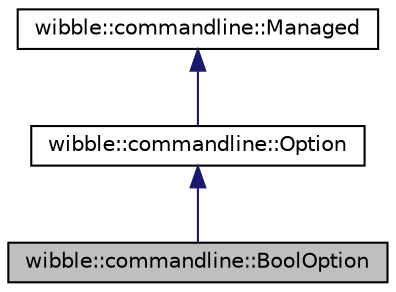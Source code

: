 digraph G
{
  edge [fontname="Helvetica",fontsize="10",labelfontname="Helvetica",labelfontsize="10"];
  node [fontname="Helvetica",fontsize="10",shape=record];
  Node1 [label="wibble::commandline::BoolOption",height=0.2,width=0.4,color="black", fillcolor="grey75", style="filled" fontcolor="black"];
  Node2 -> Node1 [dir="back",color="midnightblue",fontsize="10",style="solid",fontname="Helvetica"];
  Node2 [label="wibble::commandline::Option",height=0.2,width=0.4,color="black", fillcolor="white", style="filled",URL="$classwibble_1_1commandline_1_1Option.html",tooltip="Interface for a parser for one commandline option."];
  Node3 -> Node2 [dir="back",color="midnightblue",fontsize="10",style="solid",fontname="Helvetica"];
  Node3 [label="wibble::commandline::Managed",height=0.2,width=0.4,color="black", fillcolor="white", style="filled",URL="$classwibble_1_1commandline_1_1Managed.html"];
}
